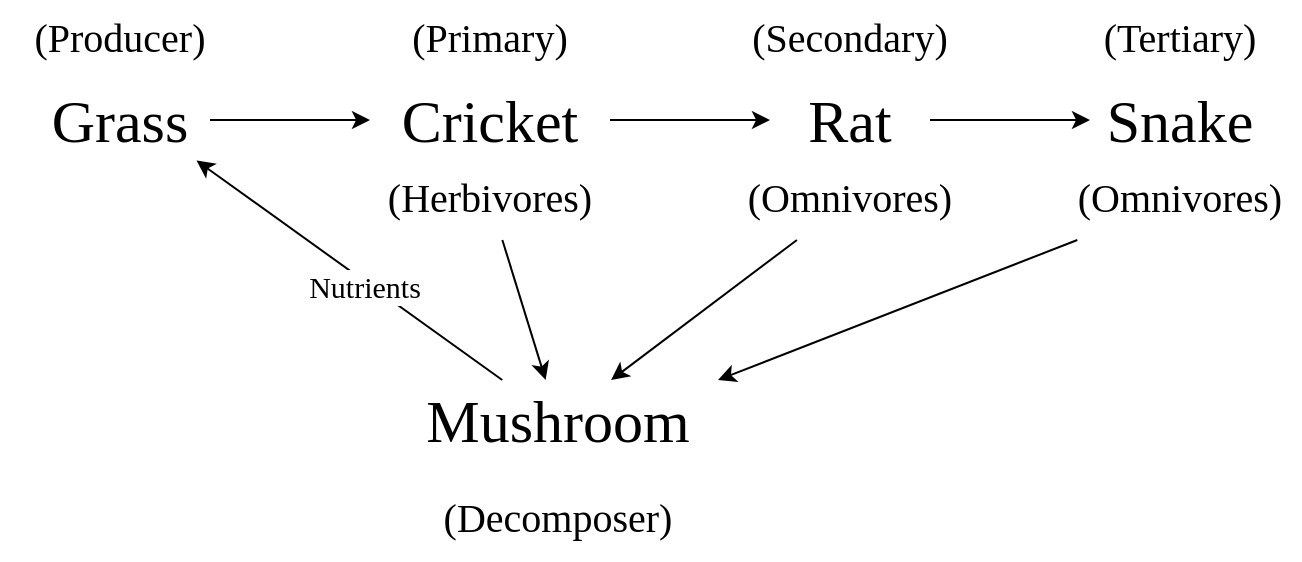 <mxfile version="21.2.8" type="device">
  <diagram name="Page-1" id="ffn6VcOzL2VB4h3QWJA3">
    <mxGraphModel dx="1122" dy="855" grid="1" gridSize="10" guides="1" tooltips="1" connect="1" arrows="1" fold="1" page="1" pageScale="1" pageWidth="827" pageHeight="1169" math="0" shadow="0">
      <root>
        <mxCell id="0" />
        <mxCell id="1" parent="0" />
        <mxCell id="M6-_sbibOWAL_wFPbT3f-6" value="" style="edgeStyle=orthogonalEdgeStyle;rounded=0;orthogonalLoop=1;jettySize=auto;html=1;" edge="1" parent="1" source="M6-_sbibOWAL_wFPbT3f-1" target="M6-_sbibOWAL_wFPbT3f-2">
          <mxGeometry relative="1" as="geometry" />
        </mxCell>
        <mxCell id="M6-_sbibOWAL_wFPbT3f-1" value="Grass" style="rounded=0;whiteSpace=wrap;html=1;fillColor=none;fontSize=30;fontFamily=Ubuntu Mono;strokeWidth=3;strokeColor=none;" vertex="1" parent="1">
          <mxGeometry x="70" y="120" width="90" height="40" as="geometry" />
        </mxCell>
        <mxCell id="M6-_sbibOWAL_wFPbT3f-7" value="" style="edgeStyle=orthogonalEdgeStyle;rounded=0;orthogonalLoop=1;jettySize=auto;html=1;" edge="1" parent="1" source="M6-_sbibOWAL_wFPbT3f-2" target="M6-_sbibOWAL_wFPbT3f-3">
          <mxGeometry relative="1" as="geometry" />
        </mxCell>
        <mxCell id="M6-_sbibOWAL_wFPbT3f-2" value="Cricket" style="rounded=0;whiteSpace=wrap;html=1;fillColor=none;fontSize=30;fontFamily=Ubuntu Mono;strokeWidth=3;strokeColor=none;" vertex="1" parent="1">
          <mxGeometry x="240" y="120" width="120" height="40" as="geometry" />
        </mxCell>
        <mxCell id="M6-_sbibOWAL_wFPbT3f-8" value="" style="edgeStyle=orthogonalEdgeStyle;rounded=0;orthogonalLoop=1;jettySize=auto;html=1;" edge="1" parent="1" source="M6-_sbibOWAL_wFPbT3f-3" target="M6-_sbibOWAL_wFPbT3f-5">
          <mxGeometry relative="1" as="geometry" />
        </mxCell>
        <mxCell id="M6-_sbibOWAL_wFPbT3f-3" value="Rat" style="rounded=0;whiteSpace=wrap;html=1;fillColor=none;fontSize=30;fontFamily=Ubuntu Mono;strokeWidth=3;strokeColor=none;" vertex="1" parent="1">
          <mxGeometry x="440" y="120" width="80" height="40" as="geometry" />
        </mxCell>
        <mxCell id="M6-_sbibOWAL_wFPbT3f-5" value="Snake" style="rounded=0;whiteSpace=wrap;html=1;fillColor=none;fontSize=30;fontFamily=Ubuntu Mono;strokeWidth=3;strokeColor=none;" vertex="1" parent="1">
          <mxGeometry x="600" y="120" width="90" height="40" as="geometry" />
        </mxCell>
        <mxCell id="M6-_sbibOWAL_wFPbT3f-18" value="" style="rounded=0;orthogonalLoop=1;jettySize=auto;html=1;" edge="1" parent="1" source="M6-_sbibOWAL_wFPbT3f-9" target="M6-_sbibOWAL_wFPbT3f-16">
          <mxGeometry relative="1" as="geometry" />
        </mxCell>
        <mxCell id="M6-_sbibOWAL_wFPbT3f-9" value="(Herbivores)" style="rounded=0;whiteSpace=wrap;html=1;fillColor=none;fontSize=20;fontFamily=Ubuntu Mono;strokeWidth=3;strokeColor=none;verticalAlign=top;" vertex="1" parent="1">
          <mxGeometry x="240" y="160" width="120" height="40" as="geometry" />
        </mxCell>
        <mxCell id="M6-_sbibOWAL_wFPbT3f-19" value="" style="rounded=0;orthogonalLoop=1;jettySize=auto;html=1;" edge="1" parent="1" source="M6-_sbibOWAL_wFPbT3f-10" target="M6-_sbibOWAL_wFPbT3f-16">
          <mxGeometry relative="1" as="geometry" />
        </mxCell>
        <mxCell id="M6-_sbibOWAL_wFPbT3f-10" value="(Omnivores)" style="rounded=0;whiteSpace=wrap;html=1;fillColor=none;fontSize=20;fontFamily=Ubuntu Mono;strokeWidth=3;strokeColor=none;verticalAlign=top;" vertex="1" parent="1">
          <mxGeometry x="420" y="160" width="120" height="40" as="geometry" />
        </mxCell>
        <mxCell id="M6-_sbibOWAL_wFPbT3f-20" style="rounded=0;orthogonalLoop=1;jettySize=auto;html=1;entryX=1;entryY=0;entryDx=0;entryDy=0;" edge="1" parent="1" source="M6-_sbibOWAL_wFPbT3f-11" target="M6-_sbibOWAL_wFPbT3f-16">
          <mxGeometry relative="1" as="geometry" />
        </mxCell>
        <mxCell id="M6-_sbibOWAL_wFPbT3f-11" value="(Omnivores)" style="rounded=0;whiteSpace=wrap;html=1;fillColor=none;fontSize=20;fontFamily=Ubuntu Mono;strokeWidth=3;strokeColor=none;verticalAlign=top;" vertex="1" parent="1">
          <mxGeometry x="585" y="160" width="120" height="40" as="geometry" />
        </mxCell>
        <mxCell id="M6-_sbibOWAL_wFPbT3f-12" value="(Producer)" style="rounded=0;whiteSpace=wrap;html=1;fillColor=none;fontSize=20;fontFamily=Ubuntu Mono;strokeWidth=3;strokeColor=none;verticalAlign=top;" vertex="1" parent="1">
          <mxGeometry x="55" y="80" width="120" height="40" as="geometry" />
        </mxCell>
        <mxCell id="M6-_sbibOWAL_wFPbT3f-13" value="(Primary)" style="rounded=0;whiteSpace=wrap;html=1;fillColor=none;fontSize=20;fontFamily=Ubuntu Mono;strokeWidth=3;strokeColor=none;verticalAlign=top;" vertex="1" parent="1">
          <mxGeometry x="240" y="80" width="120" height="40" as="geometry" />
        </mxCell>
        <mxCell id="M6-_sbibOWAL_wFPbT3f-14" value="(Secondary)" style="rounded=0;whiteSpace=wrap;html=1;fillColor=none;fontSize=20;fontFamily=Ubuntu Mono;strokeWidth=3;strokeColor=none;verticalAlign=top;" vertex="1" parent="1">
          <mxGeometry x="420" y="80" width="120" height="40" as="geometry" />
        </mxCell>
        <mxCell id="M6-_sbibOWAL_wFPbT3f-15" value="(Tertiary)" style="rounded=0;whiteSpace=wrap;html=1;fillColor=none;fontSize=20;fontFamily=Ubuntu Mono;strokeWidth=3;strokeColor=none;verticalAlign=top;" vertex="1" parent="1">
          <mxGeometry x="585" y="80" width="120" height="40" as="geometry" />
        </mxCell>
        <mxCell id="M6-_sbibOWAL_wFPbT3f-21" style="rounded=0;orthogonalLoop=1;jettySize=auto;html=1;entryX=0.925;entryY=1.007;entryDx=0;entryDy=0;entryPerimeter=0;" edge="1" parent="1" source="M6-_sbibOWAL_wFPbT3f-16" target="M6-_sbibOWAL_wFPbT3f-1">
          <mxGeometry relative="1" as="geometry" />
        </mxCell>
        <mxCell id="M6-_sbibOWAL_wFPbT3f-22" value="Nutrients" style="edgeLabel;html=1;align=center;verticalAlign=middle;resizable=0;points=[];fontFamily=Comfortaa;fontSource=https%3A%2F%2Ffonts.googleapis.com%2Fcss%3Ffamily%3DComfortaa;fontSize=15;" vertex="1" connectable="0" parent="M6-_sbibOWAL_wFPbT3f-21">
          <mxGeometry x="-0.103" y="2" relative="1" as="geometry">
            <mxPoint as="offset" />
          </mxGeometry>
        </mxCell>
        <mxCell id="M6-_sbibOWAL_wFPbT3f-16" value="Mushroom" style="rounded=0;whiteSpace=wrap;html=1;fillColor=none;fontSize=30;fontFamily=Ubuntu Mono;strokeWidth=3;strokeColor=none;" vertex="1" parent="1">
          <mxGeometry x="254" y="270" width="160" height="40" as="geometry" />
        </mxCell>
        <mxCell id="M6-_sbibOWAL_wFPbT3f-17" value="(Decomposer)" style="rounded=0;whiteSpace=wrap;html=1;fillColor=none;fontSize=20;fontFamily=Ubuntu Mono;strokeWidth=3;strokeColor=none;verticalAlign=top;" vertex="1" parent="1">
          <mxGeometry x="274" y="320" width="120" height="40" as="geometry" />
        </mxCell>
      </root>
    </mxGraphModel>
  </diagram>
</mxfile>
